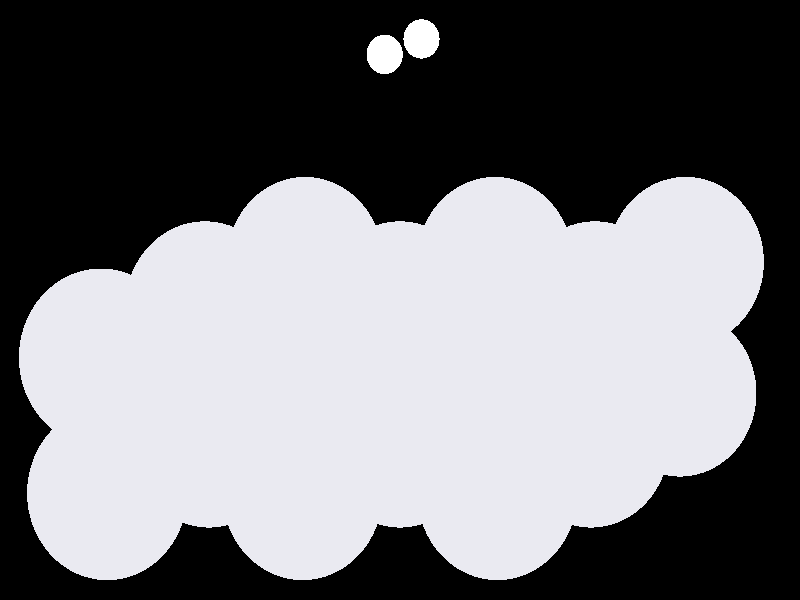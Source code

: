 #include "colors.inc"
#include "finish.inc"

global_settings {assumed_gamma 1 max_trace_level 6}
background {color White transmit 1.0}
camera {perspective
  right -11.34*x up 7.82*y
  direction 100.00*z
  location <0,0,100.00> look_at <0,0,0>}


light_source {<  2.00,   3.00,  40.00> color White
  area_light <0.70, 0, 0>, <0, 0.70, 0>, 3, 3
  adaptive 1 jitter}
// no fog
#declare simple = finish {phong 0.7}
#declare pale = finish {ambient 0.5 diffuse 0.85 roughness 0.001 specular 0.200 }
#declare intermediate = finish {ambient 0.3 diffuse 0.6 specular 0.1 roughness 0.04}
#declare vmd = finish {ambient 0.0 diffuse 0.65 phong 0.1 phong_size 40.0 specular 0.5 }
#declare jmol = finish {ambient 0.2 diffuse 0.6 specular 1 roughness 0.001 metallic}
#declare ase2 = finish {ambient 0.05 brilliance 3 diffuse 0.6 metallic specular 0.7 roughness 0.04 reflection 0.15}
#declare ase3 = finish {ambient 0.15 brilliance 2 diffuse 0.6 metallic specular 1.0 roughness 0.001 reflection 0.0}
#declare glass = finish {ambient 0.05 diffuse 0.3 specular 1.0 roughness 0.001}
#declare glass2 = finish {ambient 0.01 diffuse 0.3 specular 1.0 reflection 0.25 roughness 0.001}
#declare Rcell = 0.050;
#declare Rbond = 0.100;

#macro atom(LOC, R, COL, TRANS, FIN)
  sphere{LOC, R texture{pigment{color COL transmit TRANS} finish{FIN}}}
#end
#macro constrain(LOC, R, COL, TRANS FIN)
union{torus{R, Rcell rotate 45*z texture{pigment{color COL transmit TRANS} finish{FIN}}}
     torus{R, Rcell rotate -45*z texture{pigment{color COL transmit TRANS} finish{FIN}}}
     translate LOC}
#end

// no cell vertices
atom(< -4.24,  -2.57,  -2.18>, 1.16, rgb <0.82, 0.82, 0.88>, 0.0, ase3) // #0
atom(< -1.41,  -2.57,  -2.18>, 1.16, rgb <0.82, 0.82, 0.88>, 0.0, ase3) // #1
atom(<  1.41,  -2.57,  -2.18>, 1.16, rgb <0.82, 0.82, 0.88>, 0.0, ase3) // #2
atom(< -2.83,  -1.94,  -4.54>, 1.16, rgb <0.82, 0.82, 0.88>, 0.0, ase3) // #3
atom(<  0.00,  -1.94,  -4.54>, 1.16, rgb <0.82, 0.82, 0.88>, 0.0, ase3) // #4
atom(<  2.83,  -1.94,  -4.54>, 1.16, rgb <0.82, 0.82, 0.88>, 0.0, ase3) // #5
atom(< -1.41,  -1.30,  -6.91>, 1.16, rgb <0.82, 0.82, 0.88>, 0.0, ase3) // #6
atom(<  1.41,  -1.30,  -6.91>, 1.16, rgb <0.82, 0.82, 0.88>, 0.0, ase3) // #7
atom(<  4.24,  -1.30,  -6.91>, 1.16, rgb <0.82, 0.82, 0.88>, 0.0, ase3) // #8
atom(< -4.24,  -0.75,  -0.00>, 1.16, rgb <0.82, 0.82, 0.88>, 0.0, ase3) // #9
atom(< -1.41,  -0.75,   0.00>, 1.16, rgb <0.82, 0.82, 0.88>, 0.0, ase3) // #10
atom(<  1.41,  -0.75,  -0.00>, 1.16, rgb <0.82, 0.82, 0.88>, 0.0, ase3) // #11
atom(< -2.83,  -0.11,  -2.37>, 1.16, rgb <0.82, 0.82, 0.88>, 0.0, ase3) // #12
atom(<  0.00,  -0.11,  -2.37>, 1.16, rgb <0.82, 0.82, 0.88>, 0.0, ase3) // #13
atom(<  2.83,  -0.11,  -2.37>, 1.16, rgb <0.82, 0.82, 0.88>, 0.0, ase3) // #14
atom(< -1.41,   0.52,  -4.73>, 1.16, rgb <0.82, 0.82, 0.88>, 0.0, ase3) // #15
atom(<  1.41,   0.52,  -4.73>, 1.16, rgb <0.82, 0.82, 0.88>, 0.0, ase3) // #16
atom(<  4.24,   0.52,  -4.73>, 1.16, rgb <0.82, 0.82, 0.88>, 0.0, ase3) // #17
atom(<  0.31,   3.46,  -1.71>, 0.26, rgb <1.00, 1.00, 1.00>, 0.0, ase3) // #18
atom(< -0.22,   3.24,  -1.25>, 0.26, rgb <1.00, 1.00, 1.00>, 0.0, ase3) // #19

// no constraints
